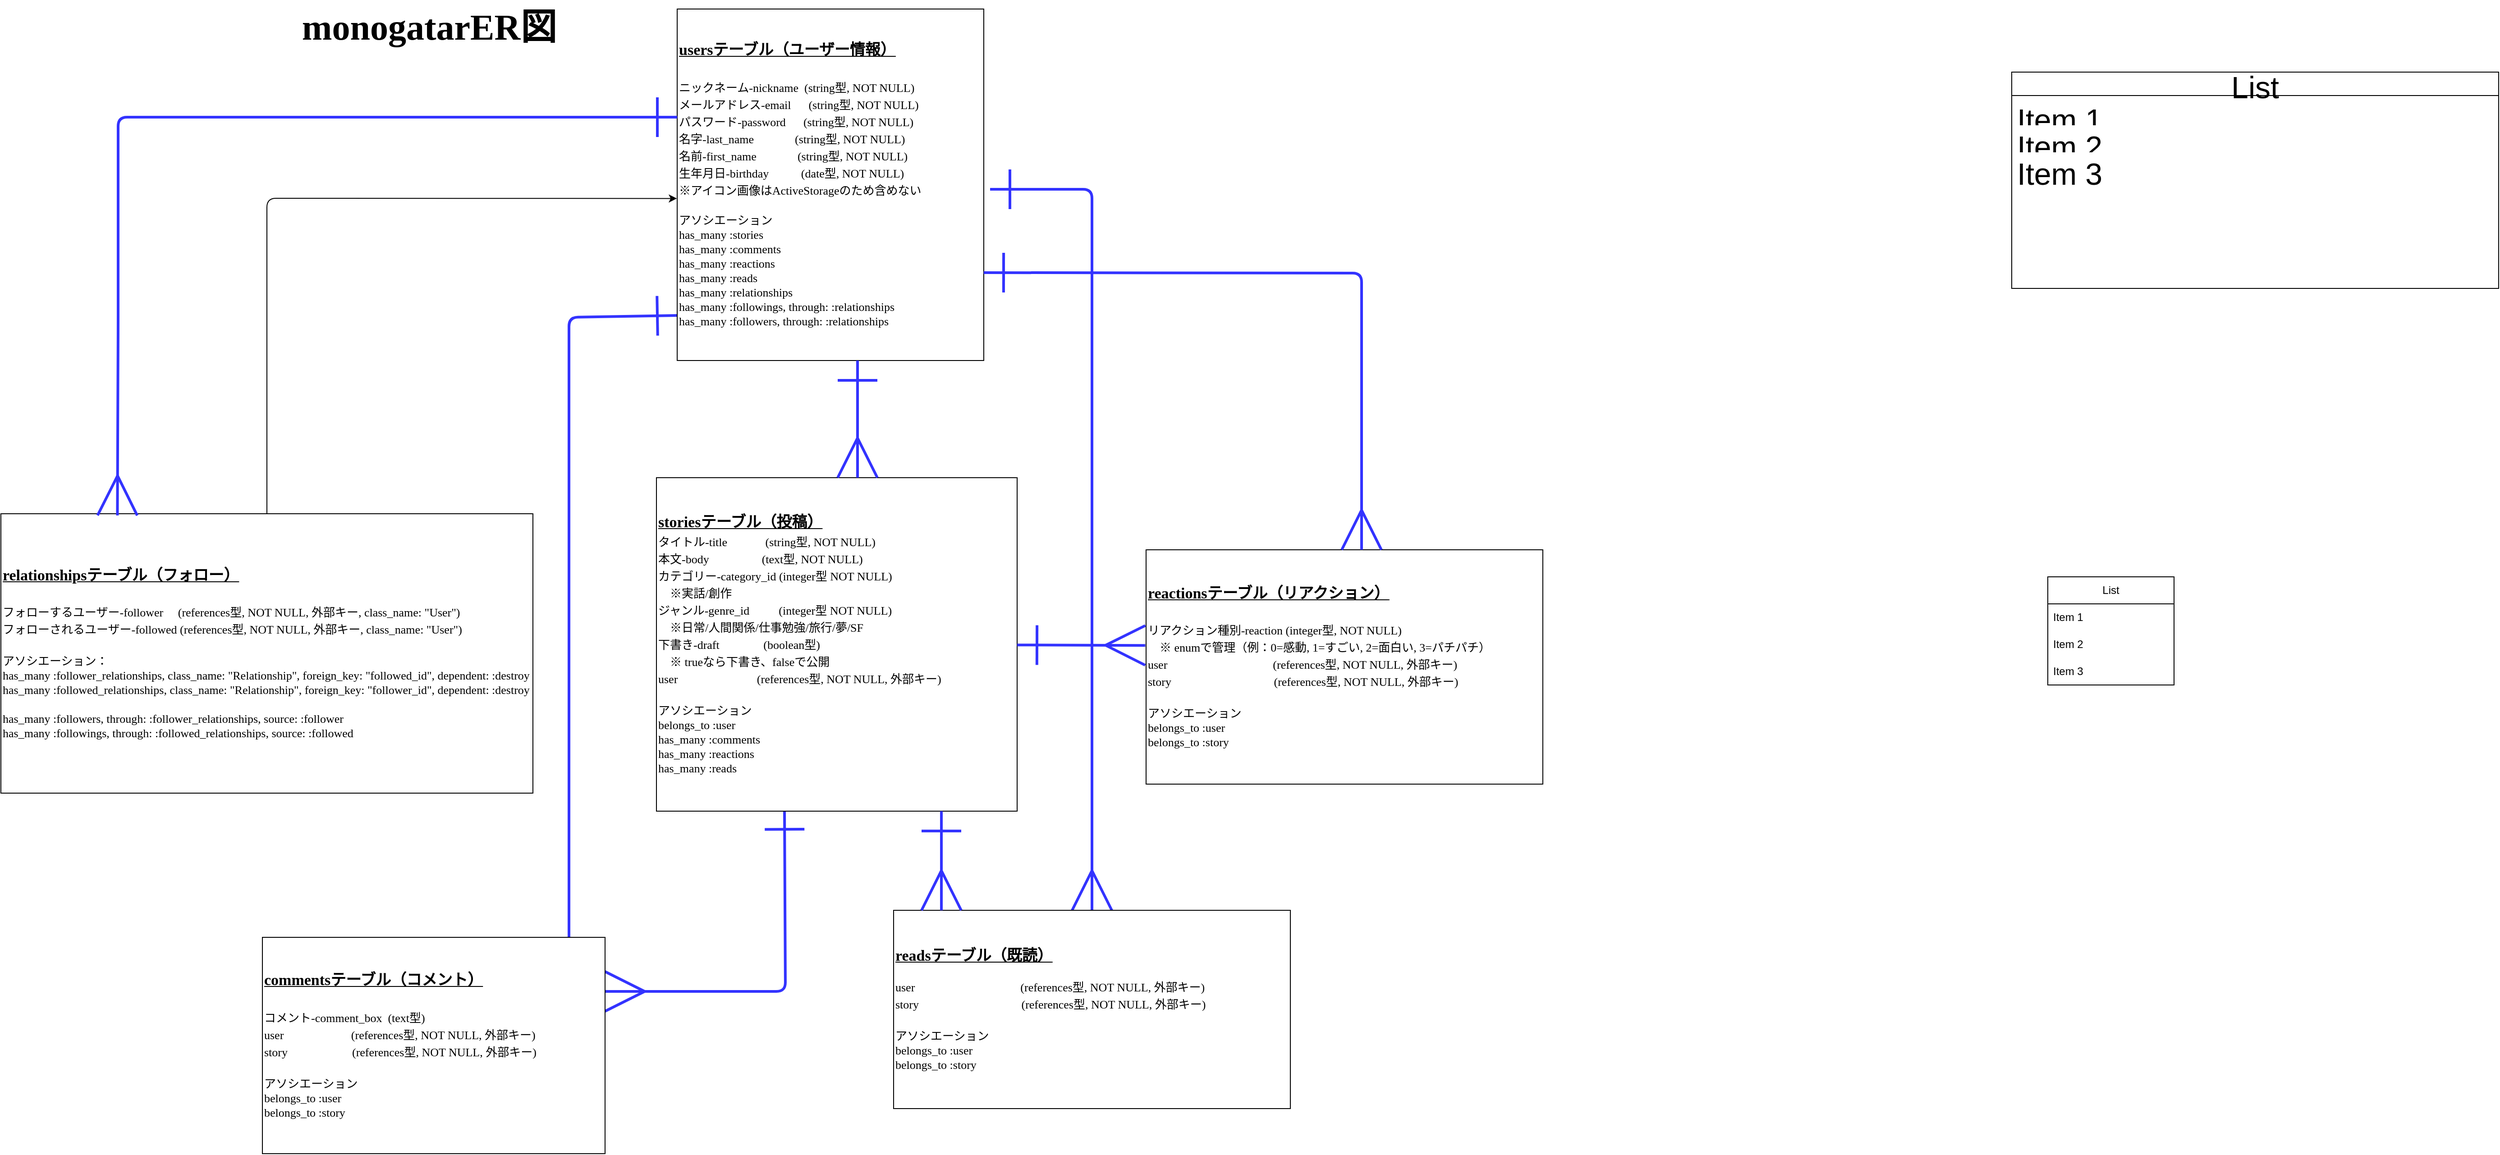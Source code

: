<mxfile>
    <diagram id="p2JCyT6QtljaESeIyJnu" name="ページ1">
        <mxGraphModel dx="3332" dy="1702" grid="1" gridSize="10" guides="1" tooltips="1" connect="1" arrows="1" fold="1" page="1" pageScale="1" pageWidth="827" pageHeight="1169" math="0" shadow="0">
            <root>
                <mxCell id="0"/>
                <mxCell id="1" parent="0"/>
                <mxCell id="3" style="edgeStyle=none;html=1;rounded=1;curved=0;entryX=0.466;entryY=0.017;entryDx=0;entryDy=0;entryPerimeter=0;strokeColor=#3333FF;strokeWidth=3;startArrow=ERone;startFill=0;endArrow=ERmany;endFill=0;endSize=40;startSize=40;" parent="1" edge="1">
                    <mxGeometry relative="1" as="geometry">
                        <mxPoint x="-242.92" y="1246.15" as="targetPoint"/>
                        <Array as="points">
                            <mxPoint x="-80" y="412.07"/>
                            <mxPoint x="-80" y="1162.07"/>
                            <mxPoint x="-240" y="1162.07"/>
                        </Array>
                        <mxPoint x="40" y="410.001" as="sourcePoint"/>
                    </mxGeometry>
                </mxCell>
                <mxCell id="4" style="edgeStyle=none;html=1;entryX=0.5;entryY=0;entryDx=0;entryDy=0;strokeColor=#3333FF;startArrow=ERone;startFill=0;endArrow=ERmany;endFill=0;endSize=40;startSize=40;strokeWidth=3;" parent="1" target="12" edge="1">
                    <mxGeometry relative="1" as="geometry">
                        <mxPoint x="387.003" y="270" as="sourcePoint"/>
                        <mxPoint x="561" y="1066" as="targetPoint"/>
                        <Array as="points">
                            <mxPoint x="500" y="270"/>
                            <mxPoint x="500" y="1020"/>
                        </Array>
                    </mxGeometry>
                </mxCell>
                <mxCell id="5" value="&lt;font face=&quot;Lucida Console&quot; style=&quot;font-size: 17px;&quot;&gt;&lt;b style=&quot;&quot;&gt;&lt;u style=&quot;&quot;&gt;usersテーブル（ユーザー情報）&lt;/u&gt;&lt;/b&gt;&lt;/font&gt;&lt;div&gt;&lt;font face=&quot;Lucida Console&quot; style=&quot;font-size: 17px;&quot;&gt;&lt;br&gt;&lt;/font&gt;&lt;/div&gt;&lt;div&gt;&lt;div&gt;&lt;p style=&quot;margin: 0px; font-variant-numeric: normal; font-variant-east-asian: normal; font-variant-alternates: normal; font-size-adjust: none; font-kerning: auto; font-optical-sizing: auto; font-feature-settings: normal; font-variation-settings: normal; font-variant-position: normal; font-variant-emoji: normal; font-stretch: normal; font-size: 13px; line-height: normal; color: rgb(0, 0, 0);&quot; class=&quot;p1&quot;&gt;&lt;font face=&quot;Lucida Console&quot;&gt;ニックネーム-nickname&lt;span class=&quot;Apple-converted-space&quot;&gt;&amp;nbsp; &lt;/span&gt;(string型, NOT NULL)&lt;/font&gt;&lt;/p&gt;&lt;p style=&quot;margin: 0px; font-variant-numeric: normal; font-variant-east-asian: normal; font-variant-alternates: normal; font-size-adjust: none; font-kerning: auto; font-optical-sizing: auto; font-feature-settings: normal; font-variation-settings: normal; font-variant-position: normal; font-variant-emoji: normal; font-stretch: normal; font-size: 13px; line-height: normal; color: rgb(0, 0, 0);&quot; class=&quot;p1&quot;&gt;&lt;font face=&quot;Lucida Console&quot;&gt;メールアドレス-email&lt;span class=&quot;Apple-converted-space&quot;&gt;&amp;nbsp; &amp;nbsp; &amp;nbsp; &lt;/span&gt;(string型, NOT NULL)&lt;/font&gt;&lt;/p&gt;&lt;p style=&quot;margin: 0px; font-variant-numeric: normal; font-variant-east-asian: normal; font-variant-alternates: normal; font-size-adjust: none; font-kerning: auto; font-optical-sizing: auto; font-feature-settings: normal; font-variation-settings: normal; font-variant-position: normal; font-variant-emoji: normal; font-stretch: normal; font-size: 13px; line-height: normal; color: rgb(0, 0, 0);&quot; class=&quot;p1&quot;&gt;&lt;font face=&quot;Lucida Console&quot;&gt;パスワード-password&amp;nbsp; &lt;span class=&quot;Apple-converted-space&quot;&gt;&amp;nbsp; &amp;nbsp; &lt;/span&gt;(string型, NOT NULL)&lt;/font&gt;&lt;/p&gt;&lt;p style=&quot;margin: 0px; font-variant-numeric: normal; font-variant-east-asian: normal; font-variant-alternates: normal; font-size-adjust: none; font-kerning: auto; font-optical-sizing: auto; font-feature-settings: normal; font-variation-settings: normal; font-variant-position: normal; font-variant-emoji: normal; font-stretch: normal; font-size: 13px; line-height: normal; color: rgb(0, 0, 0);&quot; class=&quot;p1&quot;&gt;&lt;font face=&quot;Lucida Console&quot;&gt;名字-last_name&lt;span class=&quot;Apple-converted-space&quot;&gt;&amp;nbsp; &amp;nbsp; &amp;nbsp; &amp;nbsp; &amp;nbsp; &amp;nbsp; &amp;nbsp; &lt;/span&gt;(string型, NOT NULL)&lt;/font&gt;&lt;/p&gt;&lt;p style=&quot;margin: 0px; font-variant-numeric: normal; font-variant-east-asian: normal; font-variant-alternates: normal; font-size-adjust: none; font-kerning: auto; font-optical-sizing: auto; font-feature-settings: normal; font-variation-settings: normal; font-variant-position: normal; font-variant-emoji: normal; font-stretch: normal; font-size: 13px; line-height: normal; color: rgb(0, 0, 0);&quot; class=&quot;p1&quot;&gt;&lt;font face=&quot;Lucida Console&quot;&gt;名前-first_name&lt;span class=&quot;Apple-converted-space&quot;&gt;&amp;nbsp; &amp;nbsp; &amp;nbsp; &amp;nbsp; &amp;nbsp; &amp;nbsp; &amp;nbsp; &lt;/span&gt;(string型, NOT NULL)&lt;/font&gt;&lt;/p&gt;&lt;p style=&quot;margin: 0px; font-variant-numeric: normal; font-variant-east-asian: normal; font-variant-alternates: normal; font-size-adjust: none; font-kerning: auto; font-optical-sizing: auto; font-feature-settings: normal; font-variation-settings: normal; font-variant-position: normal; font-variant-emoji: normal; font-stretch: normal; font-size: 13px; line-height: normal; color: rgb(0, 0, 0);&quot; class=&quot;p1&quot;&gt;&lt;font face=&quot;Lucida Console&quot;&gt;生年月日-birthday&amp;nbsp;&lt;span class=&quot;Apple-converted-space&quot;&gt;&amp;nbsp; &amp;nbsp; &amp;nbsp; &amp;nbsp; &amp;nbsp; &lt;/span&gt;(date型, NOT NULL)&lt;/font&gt;&lt;/p&gt;&lt;p style=&quot;margin: 0px; font-variant-numeric: normal; font-variant-east-asian: normal; font-variant-alternates: normal; font-size-adjust: none; font-kerning: auto; font-optical-sizing: auto; font-feature-settings: normal; font-variation-settings: normal; font-variant-position: normal; font-variant-emoji: normal; font-stretch: normal; font-size: 13px; line-height: normal; color: rgb(0, 0, 0);&quot; class=&quot;p1&quot;&gt;&lt;font face=&quot;Lucida Console&quot;&gt;※&lt;span style=&quot;font-variant-numeric: normal; font-variant-east-asian: normal; font-variant-alternates: normal; font-size-adjust: none; font-kerning: auto; font-optical-sizing: auto; font-feature-settings: normal; font-variation-settings: normal; font-variant-position: normal; font-variant-emoji: normal; font-stretch: normal; line-height: normal;&quot; class=&quot;s1&quot;&gt;アイコン画像は&lt;/span&gt;ActiveStorage&lt;span style=&quot;font-variant-numeric: normal; font-variant-east-asian: normal; font-variant-alternates: normal; font-size-adjust: none; font-kerning: auto; font-optical-sizing: auto; font-feature-settings: normal; font-variation-settings: normal; font-variant-position: normal; font-variant-emoji: normal; font-stretch: normal; line-height: normal;&quot; class=&quot;s1&quot;&gt;のため含めない&lt;/span&gt;&lt;/font&gt;&lt;/p&gt;&lt;/div&gt;&lt;div&gt;&lt;font face=&quot;Lucida Console&quot;&gt;&lt;br&gt;&lt;/font&gt;&lt;p style=&quot;margin: 0px; font-variant-numeric: normal; font-variant-east-asian: normal; font-variant-alternates: normal; font-size-adjust: none; font-kerning: auto; font-optical-sizing: auto; font-feature-settings: normal; font-variation-settings: normal; font-variant-position: normal; font-variant-emoji: normal; font-stretch: normal; font-size: 13px; line-height: normal; color: rgb(0, 0, 0);&quot; class=&quot;p1&quot;&gt;&lt;font face=&quot;Lucida Console&quot;&gt;アソシエーション&lt;/font&gt;&lt;/p&gt;&lt;p style=&quot;margin: 0px; font-variant-numeric: normal; font-variant-east-asian: normal; font-variant-alternates: normal; font-size-adjust: none; font-kerning: auto; font-optical-sizing: auto; font-feature-settings: normal; font-variation-settings: normal; font-variant-position: normal; font-variant-emoji: normal; font-stretch: normal; font-size: 13px; line-height: normal; color: rgb(0, 0, 0);&quot; class=&quot;p1&quot;&gt;&lt;font face=&quot;Lucida Console&quot;&gt;has_many :stories&lt;/font&gt;&lt;/p&gt;&lt;p style=&quot;margin: 0px; font-variant-numeric: normal; font-variant-east-asian: normal; font-variant-alternates: normal; font-size-adjust: none; font-kerning: auto; font-optical-sizing: auto; font-feature-settings: normal; font-variation-settings: normal; font-variant-position: normal; font-variant-emoji: normal; font-stretch: normal; font-size: 13px; line-height: normal; color: rgb(0, 0, 0);&quot; class=&quot;p1&quot;&gt;&lt;font face=&quot;Lucida Console&quot;&gt;has_many :comments&lt;/font&gt;&lt;/p&gt;&lt;p style=&quot;margin: 0px; font-variant-numeric: normal; font-variant-east-asian: normal; font-variant-alternates: normal; font-size-adjust: none; font-kerning: auto; font-optical-sizing: auto; font-feature-settings: normal; font-variation-settings: normal; font-variant-position: normal; font-variant-emoji: normal; font-stretch: normal; font-size: 13px; line-height: normal; color: rgb(0, 0, 0);&quot; class=&quot;p1&quot;&gt;&lt;font face=&quot;Lucida Console&quot;&gt;has_many :reactions&lt;/font&gt;&lt;/p&gt;&lt;p style=&quot;margin: 0px; font-variant-numeric: normal; font-variant-east-asian: normal; font-variant-alternates: normal; font-size-adjust: none; font-kerning: auto; font-optical-sizing: auto; font-feature-settings: normal; font-variation-settings: normal; font-variant-position: normal; font-variant-emoji: normal; font-stretch: normal; font-size: 13px; line-height: normal; color: rgb(0, 0, 0);&quot; class=&quot;p1&quot;&gt;&lt;font face=&quot;Lucida Console&quot;&gt;has_many :reads&lt;/font&gt;&lt;/p&gt;&lt;p style=&quot;margin: 0px; font-variant-numeric: normal; font-variant-east-asian: normal; font-variant-alternates: normal; font-size-adjust: none; font-kerning: auto; font-optical-sizing: auto; font-feature-settings: normal; font-variation-settings: normal; font-variant-position: normal; font-variant-emoji: normal; font-stretch: normal; font-size: 13px; line-height: normal; color: rgb(0, 0, 0);&quot; class=&quot;p1&quot;&gt;&lt;font face=&quot;Lucida Console&quot;&gt;has_many :relationships&lt;/font&gt;&lt;/p&gt;&lt;p style=&quot;margin: 0px; font-variant-numeric: normal; font-variant-east-asian: normal; font-variant-alternates: normal; font-size-adjust: none; font-kerning: auto; font-optical-sizing: auto; font-feature-settings: normal; font-variation-settings: normal; font-variant-position: normal; font-variant-emoji: normal; font-stretch: normal; font-size: 13px; line-height: normal; color: rgb(0, 0, 0);&quot; class=&quot;p1&quot;&gt;&lt;font face=&quot;Lucida Console&quot;&gt;has_many :followings, through: :relationships&lt;/font&gt;&lt;/p&gt;&lt;p style=&quot;margin: 0px; font-variant-numeric: normal; font-variant-east-asian: normal; font-variant-alternates: normal; font-size-adjust: none; font-kerning: auto; font-optical-sizing: auto; font-feature-settings: normal; font-variation-settings: normal; font-variant-position: normal; font-variant-emoji: normal; font-stretch: normal; font-size: 13px; line-height: normal; color: rgb(0, 0, 0);&quot; class=&quot;p1&quot;&gt;&lt;font face=&quot;Lucida Console&quot;&gt;has_many :followers, through: :relationships&lt;/font&gt;&lt;/p&gt;&lt;/div&gt;&lt;/div&gt;" style="rounded=0;whiteSpace=wrap;html=1;align=left;" parent="1" vertex="1">
                    <mxGeometry x="40" y="70" width="340" height="390" as="geometry"/>
                </mxCell>
                <mxCell id="6" value="&lt;font style=&quot;font-size: 40px;&quot; face=&quot;Lucida Console&quot;&gt;&lt;b style=&quot;&quot;&gt;monogatar&lt;/b&gt;&lt;/font&gt;&lt;b style=&quot;font-size: 40px; font-family: &amp;quot;Lucida Console&amp;quot;; background-color: transparent;&quot;&gt;ER図&lt;/b&gt;" style="text;strokeColor=none;align=center;fillColor=none;html=1;verticalAlign=middle;whiteSpace=wrap;rounded=0;" parent="1" vertex="1">
                    <mxGeometry x="-440" y="60" width="410" height="60" as="geometry"/>
                </mxCell>
                <mxCell id="7" style="edgeStyle=none;html=1;entryX=1;entryY=0.25;entryDx=0;entryDy=0;exitX=0.355;exitY=0.995;exitDx=0;exitDy=0;exitPerimeter=0;endSize=40;startSize=40;strokeColor=#3333FF;startArrow=ERone;startFill=0;endArrow=ERmany;endFill=0;strokeWidth=3;" parent="1" source="8" target="9" edge="1">
                    <mxGeometry relative="1" as="geometry">
                        <mxPoint x="120" y="1010" as="sourcePoint"/>
                        <Array as="points">
                            <mxPoint x="160" y="1160"/>
                        </Array>
                    </mxGeometry>
                </mxCell>
                <mxCell id="8" value="&lt;font face=&quot;Lucida Console&quot; style=&quot;font-size: 17px;&quot;&gt;&lt;b style=&quot;&quot;&gt;&lt;u style=&quot;&quot;&gt;storiesテーブル（投稿）&lt;/u&gt;&lt;/b&gt;&lt;/font&gt;&lt;div&gt;&lt;p style=&quot;margin: 0px; font-variant-numeric: normal; font-variant-east-asian: normal; font-variant-alternates: normal; font-size-adjust: none; font-kerning: auto; font-optical-sizing: auto; font-feature-settings: normal; font-variation-settings: normal; font-variant-position: normal; font-variant-emoji: normal; font-stretch: normal; font-size: 13px; line-height: normal; color: rgb(0, 0, 0);&quot; class=&quot;p1&quot;&gt;&lt;font face=&quot;Lucida Console&quot;&gt;タイトル-title &lt;span class=&quot;Apple-converted-space&quot;&gt;&amp;nbsp; &amp;nbsp; &amp;nbsp; &amp;nbsp; &amp;nbsp; &amp;nbsp; &lt;/span&gt;(string型, NOT NULL)&lt;/font&gt;&lt;/p&gt;&lt;p style=&quot;margin: 0px; font-variant-numeric: normal; font-variant-east-asian: normal; font-variant-alternates: normal; font-size-adjust: none; font-kerning: auto; font-optical-sizing: auto; font-feature-settings: normal; font-variation-settings: normal; font-variant-position: normal; font-variant-emoji: normal; font-stretch: normal; font-size: 13px; line-height: normal; color: rgb(0, 0, 0);&quot; class=&quot;p1&quot;&gt;&lt;font face=&quot;Lucida Console&quot;&gt;本文-body&lt;span class=&quot;Apple-converted-space&quot;&gt;&amp;nbsp; &amp;nbsp; &amp;nbsp; &amp;nbsp; &amp;nbsp; &amp;nbsp; &amp;nbsp; &amp;nbsp; &amp;nbsp; &lt;/span&gt;(text型, NOT NULL)&lt;/font&gt;&lt;/p&gt;&lt;p style=&quot;margin: 0px; font-variant-numeric: normal; font-variant-east-asian: normal; font-variant-alternates: normal; font-size-adjust: none; font-kerning: auto; font-optical-sizing: auto; font-feature-settings: normal; font-variation-settings: normal; font-variant-position: normal; font-variant-emoji: normal; font-stretch: normal; font-size: 13px; line-height: normal; color: rgb(0, 0, 0);&quot; class=&quot;p1&quot;&gt;&lt;font face=&quot;Lucida Console&quot;&gt;カテゴリー-category_id (integer型 NOT NULL)&lt;/font&gt;&lt;/p&gt;&lt;p style=&quot;margin: 0px; font-variant-numeric: normal; font-variant-east-asian: normal; font-variant-alternates: normal; font-size-adjust: none; font-kerning: auto; font-optical-sizing: auto; font-feature-settings: normal; font-variation-settings: normal; font-variant-position: normal; font-variant-emoji: normal; font-stretch: normal; font-size: 13px; line-height: normal; color: rgb(0, 0, 0);&quot; class=&quot;p1&quot;&gt;&lt;font face=&quot;Lucida Console&quot;&gt;　※実話/創作&lt;/font&gt;&lt;/p&gt;&lt;p style=&quot;margin: 0px; font-variant-numeric: normal; font-variant-east-asian: normal; font-variant-alternates: normal; font-size-adjust: none; font-kerning: auto; font-optical-sizing: auto; font-feature-settings: normal; font-variation-settings: normal; font-variant-position: normal; font-variant-emoji: normal; font-stretch: normal; font-size: 13px; line-height: normal; color: rgb(0, 0, 0);&quot; class=&quot;p1&quot;&gt;&lt;font face=&quot;Lucida Console&quot;&gt;ジャンル-genre_id&lt;span class=&quot;Apple-converted-space&quot;&gt;&amp;nbsp; &amp;nbsp; &amp;nbsp; &amp;nbsp; &amp;nbsp; &lt;/span&gt;(integer型 NOT NULL)&lt;/font&gt;&lt;/p&gt;&lt;p style=&quot;margin: 0px; font-variant-numeric: normal; font-variant-east-asian: normal; font-variant-alternates: normal; font-size-adjust: none; font-kerning: auto; font-optical-sizing: auto; font-feature-settings: normal; font-variation-settings: normal; font-variant-position: normal; font-variant-emoji: normal; font-stretch: normal; font-size: 13px; line-height: normal; color: rgb(0, 0, 0);&quot; class=&quot;p1&quot;&gt;&lt;font face=&quot;Lucida Console&quot;&gt;　※日常/人間関係/仕事勉強/旅行/夢/SF&lt;/font&gt;&lt;/p&gt;&lt;p style=&quot;margin: 0px; font-variant-numeric: normal; font-variant-east-asian: normal; font-variant-alternates: normal; font-size-adjust: none; font-kerning: auto; font-optical-sizing: auto; font-feature-settings: normal; font-variation-settings: normal; font-variant-position: normal; font-variant-emoji: normal; font-stretch: normal; font-size: 13px; line-height: normal; color: rgb(0, 0, 0);&quot; class=&quot;p1&quot;&gt;&lt;font face=&quot;Lucida Console&quot;&gt;下書き-draft &lt;span class=&quot;Apple-converted-space&quot;&gt;&amp;nbsp; &amp;nbsp; &amp;nbsp; &amp;nbsp; &amp;nbsp; &amp;nbsp; &amp;nbsp; &lt;/span&gt;(boolean型)&lt;/font&gt;&lt;/p&gt;&lt;p style=&quot;margin: 0px; font-variant-numeric: normal; font-variant-east-asian: normal; font-variant-alternates: normal; font-size-adjust: none; font-kerning: auto; font-optical-sizing: auto; font-feature-settings: normal; font-variation-settings: normal; font-variant-position: normal; font-variant-emoji: normal; font-stretch: normal; font-size: 13px; line-height: normal; color: rgb(0, 0, 0);&quot; class=&quot;p1&quot;&gt;&lt;font face=&quot;Lucida Console&quot;&gt;　※ trueなら下書き、falseで公開&lt;/font&gt;&lt;/p&gt;&lt;p style=&quot;margin: 0px; font-variant-numeric: normal; font-variant-east-asian: normal; font-variant-alternates: normal; font-size-adjust: none; font-kerning: auto; font-optical-sizing: auto; font-feature-settings: normal; font-variation-settings: normal; font-variant-position: normal; font-variant-emoji: normal; font-stretch: normal; font-size: 13px; line-height: normal; color: rgb(0, 0, 0);&quot; class=&quot;p1&quot;&gt;&lt;font face=&quot;Lucida Console&quot;&gt;user &lt;span class=&quot;Apple-converted-space&quot;&gt;&amp;nbsp; &amp;nbsp; &amp;nbsp; &amp;nbsp; &amp;nbsp; &amp;nbsp; &amp;nbsp; &amp;nbsp; &amp;nbsp; &amp;nbsp; &amp;nbsp; &amp;nbsp; &amp;nbsp; &lt;/span&gt;(references型, NOT NULL, 外部キー)&lt;/font&gt;&lt;/p&gt;&lt;p style=&quot;margin: 0px; font-variant-numeric: normal; font-variant-east-asian: normal; font-variant-alternates: normal; font-size-adjust: none; font-kerning: auto; font-optical-sizing: auto; font-feature-settings: normal; font-variation-settings: normal; font-variant-position: normal; font-variant-emoji: normal; font-stretch: normal; font-size: 13px; line-height: normal; min-height: 15px; color: rgb(0, 0, 0);&quot; class=&quot;p2&quot;&gt;&lt;font face=&quot;Lucida Console&quot;&gt;&lt;br&gt;&lt;/font&gt;&lt;/p&gt;&lt;p style=&quot;margin: 0px; font-variant-numeric: normal; font-variant-east-asian: normal; font-variant-alternates: normal; font-size-adjust: none; font-kerning: auto; font-optical-sizing: auto; font-feature-settings: normal; font-variation-settings: normal; font-variant-position: normal; font-variant-emoji: normal; font-stretch: normal; font-size: 13px; line-height: normal; color: rgb(0, 0, 0);&quot; class=&quot;p1&quot;&gt;&lt;font face=&quot;Lucida Console&quot;&gt;アソシエーション&lt;/font&gt;&lt;/p&gt;&lt;p style=&quot;margin: 0px; font-variant-numeric: normal; font-variant-east-asian: normal; font-variant-alternates: normal; font-size-adjust: none; font-kerning: auto; font-optical-sizing: auto; font-feature-settings: normal; font-variation-settings: normal; font-variant-position: normal; font-variant-emoji: normal; font-stretch: normal; font-size: 13px; line-height: normal; color: rgb(0, 0, 0);&quot; class=&quot;p1&quot;&gt;&lt;font face=&quot;Lucida Console&quot;&gt;belongs_to :user&lt;/font&gt;&lt;/p&gt;&lt;p style=&quot;margin: 0px; font-variant-numeric: normal; font-variant-east-asian: normal; font-variant-alternates: normal; font-size-adjust: none; font-kerning: auto; font-optical-sizing: auto; font-feature-settings: normal; font-variation-settings: normal; font-variant-position: normal; font-variant-emoji: normal; font-stretch: normal; font-size: 13px; line-height: normal; color: rgb(0, 0, 0);&quot; class=&quot;p1&quot;&gt;&lt;font face=&quot;Lucida Console&quot;&gt;has_many :comments&lt;/font&gt;&lt;/p&gt;&lt;p style=&quot;margin: 0px; font-variant-numeric: normal; font-variant-east-asian: normal; font-variant-alternates: normal; font-size-adjust: none; font-kerning: auto; font-optical-sizing: auto; font-feature-settings: normal; font-variation-settings: normal; font-variant-position: normal; font-variant-emoji: normal; font-stretch: normal; font-size: 13px; line-height: normal; color: rgb(0, 0, 0);&quot; class=&quot;p1&quot;&gt;&lt;font face=&quot;Lucida Console&quot;&gt;has_many :reactions&lt;/font&gt;&lt;/p&gt;&lt;p style=&quot;margin: 0px; font-variant-numeric: normal; font-variant-east-asian: normal; font-variant-alternates: normal; font-size-adjust: none; font-kerning: auto; font-optical-sizing: auto; font-feature-settings: normal; font-variation-settings: normal; font-variant-position: normal; font-variant-emoji: normal; font-stretch: normal; font-size: 13px; line-height: normal; color: rgb(0, 0, 0);&quot; class=&quot;p1&quot;&gt;&lt;font face=&quot;Lucida Console&quot;&gt;has_many :reads&lt;/font&gt;&lt;/p&gt;&lt;/div&gt;" style="rounded=0;whiteSpace=wrap;html=1;align=left;" parent="1" vertex="1">
                    <mxGeometry x="17" y="590" width="400" height="370" as="geometry"/>
                </mxCell>
                <mxCell id="9" value="&lt;font face=&quot;Lucida Console&quot; style=&quot;font-size: 17px;&quot;&gt;&lt;b style=&quot;&quot;&gt;&lt;u style=&quot;&quot;&gt;commentsテーブル（コメント）&lt;/u&gt;&lt;/b&gt;&lt;/font&gt;&lt;div&gt;&lt;font face=&quot;Lucida Console&quot; style=&quot;font-size: 17px;&quot;&gt;&lt;br&gt;&lt;/font&gt;&lt;/div&gt;&lt;div&gt;&lt;p style=&quot;margin: 0px; font-variant-numeric: normal; font-variant-east-asian: normal; font-variant-alternates: normal; font-size-adjust: none; font-kerning: auto; font-optical-sizing: auto; font-feature-settings: normal; font-variation-settings: normal; font-variant-position: normal; font-variant-emoji: normal; font-stretch: normal; font-size: 13px; line-height: normal; color: rgb(0, 0, 0);&quot; class=&quot;p1&quot;&gt;&lt;font face=&quot;Lucida Console&quot;&gt;コメント-comment_box&lt;span class=&quot;Apple-converted-space&quot;&gt;&amp;nbsp;&amp;nbsp;&lt;/span&gt;(text型)&lt;/font&gt;&lt;/p&gt;&lt;p style=&quot;margin: 0px; font-variant-numeric: normal; font-variant-east-asian: normal; font-variant-alternates: normal; font-size-adjust: none; font-kerning: auto; font-optical-sizing: auto; font-feature-settings: normal; font-variation-settings: normal; font-variant-position: normal; font-variant-emoji: normal; font-stretch: normal; font-size: 13px; line-height: normal; color: rgb(0, 0, 0);&quot; class=&quot;p1&quot;&gt;&lt;font face=&quot;Lucida Console&quot;&gt;user &lt;span class=&quot;Apple-converted-space&quot;&gt;&amp;nbsp; &amp;nbsp; &amp;nbsp; &amp;nbsp; &amp;nbsp; &amp;nbsp; &amp;nbsp; &amp;nbsp; &amp;nbsp; &amp;nbsp; &amp;nbsp; &lt;/span&gt;(references型, NOT NULL, 外部キー)&lt;/font&gt;&lt;/p&gt;&lt;p style=&quot;margin: 0px; font-variant-numeric: normal; font-variant-east-asian: normal; font-variant-alternates: normal; font-size-adjust: none; font-kerning: auto; font-optical-sizing: auto; font-feature-settings: normal; font-variation-settings: normal; font-variant-position: normal; font-variant-emoji: normal; font-stretch: normal; font-size: 13px; line-height: normal; color: rgb(0, 0, 0);&quot; class=&quot;p1&quot;&gt;&lt;font face=&quot;Lucida Console&quot;&gt;story&lt;span class=&quot;Apple-converted-space&quot;&gt;&amp;nbsp; &amp;nbsp; &amp;nbsp; &amp;nbsp; &amp;nbsp; &amp;nbsp; &amp;nbsp; &amp;nbsp; &amp;nbsp; &amp;nbsp; &amp;nbsp; &lt;/span&gt;(references型, NOT NULL, 外部キー)&lt;/font&gt;&lt;/p&gt;&lt;p style=&quot;margin: 0px; font-variant-numeric: normal; font-variant-east-asian: normal; font-variant-alternates: normal; font-size-adjust: none; font-kerning: auto; font-optical-sizing: auto; font-feature-settings: normal; font-variation-settings: normal; font-variant-position: normal; font-variant-emoji: normal; font-stretch: normal; font-size: 13px; line-height: normal; min-height: 15px; color: rgb(0, 0, 0);&quot; class=&quot;p2&quot;&gt;&lt;font face=&quot;Lucida Console&quot;&gt;&lt;br&gt;&lt;/font&gt;&lt;/p&gt;&lt;p style=&quot;margin: 0px; font-variant-numeric: normal; font-variant-east-asian: normal; font-variant-alternates: normal; font-size-adjust: none; font-kerning: auto; font-optical-sizing: auto; font-feature-settings: normal; font-variation-settings: normal; font-variant-position: normal; font-variant-emoji: normal; font-stretch: normal; font-size: 13px; line-height: normal; color: rgb(0, 0, 0);&quot; class=&quot;p1&quot;&gt;&lt;font face=&quot;Lucida Console&quot;&gt;アソシエーション&lt;/font&gt;&lt;/p&gt;&lt;p style=&quot;margin: 0px; font-variant-numeric: normal; font-variant-east-asian: normal; font-variant-alternates: normal; font-size-adjust: none; font-kerning: auto; font-optical-sizing: auto; font-feature-settings: normal; font-variation-settings: normal; font-variant-position: normal; font-variant-emoji: normal; font-stretch: normal; font-size: 13px; line-height: normal; color: rgb(0, 0, 0);&quot; class=&quot;p1&quot;&gt;&lt;font face=&quot;Lucida Console&quot;&gt;belongs_to :user&lt;/font&gt;&lt;/p&gt;&lt;p style=&quot;margin: 0px; font-variant-numeric: normal; font-variant-east-asian: normal; font-variant-alternates: normal; font-size-adjust: none; font-kerning: auto; font-optical-sizing: auto; font-feature-settings: normal; font-variation-settings: normal; font-variant-position: normal; font-variant-emoji: normal; font-stretch: normal; font-size: 13px; line-height: normal; color: rgb(0, 0, 0);&quot; class=&quot;p1&quot;&gt;&lt;font face=&quot;Lucida Console&quot;&gt;belongs_to :story&lt;/font&gt;&lt;/p&gt;&lt;/div&gt;" style="rounded=0;whiteSpace=wrap;html=1;align=left;" parent="1" vertex="1">
                    <mxGeometry x="-420" y="1100" width="380" height="240" as="geometry"/>
                </mxCell>
                <mxCell id="10" value="&lt;font face=&quot;Lucida Console&quot; style=&quot;font-size: 17px;&quot;&gt;&lt;b style=&quot;&quot;&gt;&lt;u style=&quot;&quot;&gt;reactionsテーブル（リアクション）&lt;/u&gt;&lt;/b&gt;&lt;/font&gt;&lt;div&gt;&lt;font face=&quot;Lucida Console&quot; style=&quot;font-size: 17px;&quot;&gt;&lt;br&gt;&lt;/font&gt;&lt;/div&gt;&lt;div&gt;&lt;p style=&quot;margin: 0px; font-variant-numeric: normal; font-variant-east-asian: normal; font-variant-alternates: normal; font-size-adjust: none; font-kerning: auto; font-optical-sizing: auto; font-feature-settings: normal; font-variation-settings: normal; font-variant-position: normal; font-variant-emoji: normal; font-stretch: normal; font-size: 13px; line-height: normal; color: rgb(0, 0, 0);&quot; class=&quot;p1&quot;&gt;&lt;font face=&quot;Lucida Console&quot;&gt;リアクション種別-reaction (integer型, NOT NULL)&lt;/font&gt;&lt;/p&gt;&lt;p style=&quot;margin: 0px; font-variant-numeric: normal; font-variant-east-asian: normal; font-variant-alternates: normal; font-size-adjust: none; font-kerning: auto; font-optical-sizing: auto; font-feature-settings: normal; font-variation-settings: normal; font-variant-position: normal; font-variant-emoji: normal; font-stretch: normal; font-size: 13px; line-height: normal; color: rgb(0, 0, 0);&quot; class=&quot;p1&quot;&gt;&lt;font face=&quot;Lucida Console&quot;&gt;　※ enumで管理（例：0=感動, 1=すごい, 2=面白い, 3=パチパチ）&lt;/font&gt;&lt;/p&gt;&lt;p style=&quot;margin: 0px; font-variant-numeric: normal; font-variant-east-asian: normal; font-variant-alternates: normal; font-size-adjust: none; font-kerning: auto; font-optical-sizing: auto; font-feature-settings: normal; font-variation-settings: normal; font-variant-position: normal; font-variant-emoji: normal; font-stretch: normal; font-size: 13px; line-height: normal; color: rgb(0, 0, 0);&quot; class=&quot;p1&quot;&gt;&lt;font face=&quot;Lucida Console&quot;&gt;user&lt;span class=&quot;Apple-converted-space&quot;&gt;&amp;nbsp; &amp;nbsp; &amp;nbsp; &amp;nbsp; &amp;nbsp; &amp;nbsp; &amp;nbsp; &amp;nbsp; &amp;nbsp; &amp;nbsp; &amp;nbsp; &amp;nbsp; &amp;nbsp; &amp;nbsp; &amp;nbsp; &amp;nbsp; &amp;nbsp; &amp;nbsp; &lt;/span&gt;(references型, NOT NULL, 外部キー)&lt;/font&gt;&lt;/p&gt;&lt;p style=&quot;margin: 0px; font-variant-numeric: normal; font-variant-east-asian: normal; font-variant-alternates: normal; font-size-adjust: none; font-kerning: auto; font-optical-sizing: auto; font-feature-settings: normal; font-variation-settings: normal; font-variant-position: normal; font-variant-emoji: normal; font-stretch: normal; font-size: 13px; line-height: normal; color: rgb(0, 0, 0);&quot; class=&quot;p1&quot;&gt;&lt;font face=&quot;Lucida Console&quot;&gt;story &lt;span class=&quot;Apple-converted-space&quot;&gt;&amp;nbsp; &amp;nbsp; &amp;nbsp; &amp;nbsp; &amp;nbsp; &amp;nbsp; &amp;nbsp; &amp;nbsp; &amp;nbsp; &amp;nbsp; &amp;nbsp; &amp;nbsp; &amp;nbsp; &amp;nbsp; &amp;nbsp; &amp;nbsp; &amp;nbsp; &lt;/span&gt;(references型, NOT NULL, 外部キー)&lt;/font&gt;&lt;/p&gt;&lt;p style=&quot;margin: 0px; font-variant-numeric: normal; font-variant-east-asian: normal; font-variant-alternates: normal; font-size-adjust: none; font-kerning: auto; font-optical-sizing: auto; font-feature-settings: normal; font-variation-settings: normal; font-variant-position: normal; font-variant-emoji: normal; font-stretch: normal; font-size: 13px; line-height: normal; min-height: 15px; color: rgb(0, 0, 0);&quot; class=&quot;p2&quot;&gt;&lt;font face=&quot;Lucida Console&quot;&gt;&lt;br&gt;&lt;/font&gt;&lt;/p&gt;&lt;p style=&quot;margin: 0px; font-variant-numeric: normal; font-variant-east-asian: normal; font-variant-alternates: normal; font-size-adjust: none; font-kerning: auto; font-optical-sizing: auto; font-feature-settings: normal; font-variation-settings: normal; font-variant-position: normal; font-variant-emoji: normal; font-stretch: normal; font-size: 13px; line-height: normal; color: rgb(0, 0, 0);&quot; class=&quot;p1&quot;&gt;&lt;font face=&quot;Lucida Console&quot;&gt;アソシエーション&lt;/font&gt;&lt;/p&gt;&lt;p style=&quot;margin: 0px; font-variant-numeric: normal; font-variant-east-asian: normal; font-variant-alternates: normal; font-size-adjust: none; font-kerning: auto; font-optical-sizing: auto; font-feature-settings: normal; font-variation-settings: normal; font-variant-position: normal; font-variant-emoji: normal; font-stretch: normal; font-size: 13px; line-height: normal; color: rgb(0, 0, 0);&quot; class=&quot;p1&quot;&gt;&lt;font face=&quot;Lucida Console&quot;&gt;belongs_to :user &lt;span class=&quot;Apple-converted-space&quot;&gt;&amp;nbsp;&lt;/span&gt;&lt;/font&gt;&lt;/p&gt;&lt;p style=&quot;margin: 0px; font-variant-numeric: normal; font-variant-east-asian: normal; font-variant-alternates: normal; font-size-adjust: none; font-kerning: auto; font-optical-sizing: auto; font-feature-settings: normal; font-variation-settings: normal; font-variant-position: normal; font-variant-emoji: normal; font-stretch: normal; font-size: 13px; line-height: normal; color: rgb(0, 0, 0);&quot; class=&quot;p1&quot;&gt;&lt;font face=&quot;Lucida Console&quot;&gt;belongs_to :story&lt;/font&gt;&lt;/p&gt;&lt;/div&gt;" style="rounded=0;whiteSpace=wrap;html=1;align=left;" parent="1" vertex="1">
                    <mxGeometry x="560" y="670" width="440" height="260" as="geometry"/>
                </mxCell>
                <mxCell id="11" value="&lt;font face=&quot;Lucida Console&quot; style=&quot;font-size: 17px;&quot;&gt;&lt;b style=&quot;&quot;&gt;&lt;u style=&quot;&quot;&gt;relationshipsテーブル（フォロー）&lt;/u&gt;&lt;/b&gt;&lt;/font&gt;&lt;div&gt;&lt;font face=&quot;Lucida Console&quot; style=&quot;font-size: 17px;&quot;&gt;&lt;br&gt;&lt;/font&gt;&lt;/div&gt;&lt;div&gt;&lt;p style=&quot;margin: 0px; font-variant-numeric: normal; font-variant-east-asian: normal; font-variant-alternates: normal; font-size-adjust: none; font-kerning: auto; font-optical-sizing: auto; font-feature-settings: normal; font-variation-settings: normal; font-variant-position: normal; font-variant-emoji: normal; font-stretch: normal; font-size: 13px; line-height: normal; color: rgb(0, 0, 0);&quot; class=&quot;p1&quot;&gt;&lt;font face=&quot;Lucida Console&quot;&gt;フォローするユーザー-follower &lt;span class=&quot;Apple-converted-space&quot;&gt;&amp;nbsp; &amp;nbsp; &lt;/span&gt;(references型, NOT NULL, 外部キー, class_name: &quot;User&quot;)&lt;/font&gt;&lt;/p&gt;&lt;p style=&quot;margin: 0px; font-variant-numeric: normal; font-variant-east-asian: normal; font-variant-alternates: normal; font-size-adjust: none; font-kerning: auto; font-optical-sizing: auto; font-feature-settings: normal; font-variation-settings: normal; font-variant-position: normal; font-variant-emoji: normal; font-stretch: normal; font-size: 13px; line-height: normal; color: rgb(0, 0, 0);&quot; class=&quot;p1&quot;&gt;&lt;font face=&quot;Lucida Console&quot;&gt;フォローされるユーザー-followed (references型, NOT NULL, 外部キー, class_name: &quot;User&quot;)&lt;/font&gt;&lt;/p&gt;&lt;p style=&quot;margin: 0px; font-variant-numeric: normal; font-variant-east-asian: normal; font-variant-alternates: normal; font-size-adjust: none; font-kerning: auto; font-optical-sizing: auto; font-feature-settings: normal; font-variation-settings: normal; font-variant-position: normal; font-variant-emoji: normal; font-stretch: normal; font-size: 13px; line-height: normal; min-height: 15px; color: rgb(0, 0, 0);&quot; class=&quot;p2&quot;&gt;&lt;font face=&quot;Lucida Console&quot;&gt;&lt;br&gt;&lt;/font&gt;&lt;/p&gt;&lt;p style=&quot;margin: 0px; font-variant-numeric: normal; font-variant-east-asian: normal; font-variant-alternates: normal; font-size-adjust: none; font-kerning: auto; font-optical-sizing: auto; font-feature-settings: normal; font-variation-settings: normal; font-variant-position: normal; font-variant-emoji: normal; font-stretch: normal; font-size: 13px; line-height: normal; color: rgb(0, 0, 0);&quot; class=&quot;p1&quot;&gt;&lt;font face=&quot;Lucida Console&quot;&gt;アソシエーション：&lt;/font&gt;&lt;/p&gt;&lt;p style=&quot;margin: 0px; font-variant-numeric: normal; font-variant-east-asian: normal; font-variant-alternates: normal; font-size-adjust: none; font-kerning: auto; font-optical-sizing: auto; font-feature-settings: normal; font-variation-settings: normal; font-variant-position: normal; font-variant-emoji: normal; font-stretch: normal; font-size: 13px; line-height: normal; color: rgb(0, 0, 0);&quot; class=&quot;p1&quot;&gt;&lt;font face=&quot;Lucida Console&quot;&gt;has_many :follower_relationships, class_name: &quot;Relationship&quot;, foreign_key: &quot;followed_id&quot;, dependent: :destroy&lt;/font&gt;&lt;/p&gt;&lt;p style=&quot;margin: 0px; font-variant-numeric: normal; font-variant-east-asian: normal; font-variant-alternates: normal; font-size-adjust: none; font-kerning: auto; font-optical-sizing: auto; font-feature-settings: normal; font-variation-settings: normal; font-variant-position: normal; font-variant-emoji: normal; font-stretch: normal; font-size: 13px; line-height: normal; color: rgb(0, 0, 0);&quot; class=&quot;p1&quot;&gt;&lt;font face=&quot;Lucida Console&quot;&gt;has_many :followed_relationships, class_name: &quot;Relationship&quot;, foreign_key: &quot;follower_id&quot;, dependent: :destroy&lt;/font&gt;&lt;/p&gt;&lt;p style=&quot;margin: 0px; font-variant-numeric: normal; font-variant-east-asian: normal; font-variant-alternates: normal; font-size-adjust: none; font-kerning: auto; font-optical-sizing: auto; font-feature-settings: normal; font-variation-settings: normal; font-variant-position: normal; font-variant-emoji: normal; font-stretch: normal; font-size: 13px; line-height: normal; min-height: 15px; color: rgb(0, 0, 0);&quot; class=&quot;p2&quot;&gt;&lt;font face=&quot;Lucida Console&quot;&gt;&lt;br&gt;&lt;/font&gt;&lt;/p&gt;&lt;p style=&quot;margin: 0px; font-variant-numeric: normal; font-variant-east-asian: normal; font-variant-alternates: normal; font-size-adjust: none; font-kerning: auto; font-optical-sizing: auto; font-feature-settings: normal; font-variation-settings: normal; font-variant-position: normal; font-variant-emoji: normal; font-stretch: normal; font-size: 13px; line-height: normal; color: rgb(0, 0, 0);&quot; class=&quot;p1&quot;&gt;&lt;font face=&quot;Lucida Console&quot;&gt;has_many :followers, through: :follower_relationships, source: :follower&lt;/font&gt;&lt;/p&gt;&lt;p style=&quot;margin: 0px; font-variant-numeric: normal; font-variant-east-asian: normal; font-variant-alternates: normal; font-size-adjust: none; font-kerning: auto; font-optical-sizing: auto; font-feature-settings: normal; font-variation-settings: normal; font-variant-position: normal; font-variant-emoji: normal; font-stretch: normal; font-size: 13px; line-height: normal; color: rgb(0, 0, 0);&quot; class=&quot;p1&quot;&gt;&lt;font face=&quot;Lucida Console&quot;&gt;has_many :followings, through: :followed_relationships, source: :followed&lt;/font&gt;&lt;/p&gt;&lt;/div&gt;" style="rounded=0;whiteSpace=wrap;html=1;align=left;" parent="1" vertex="1">
                    <mxGeometry x="-710" y="630" width="590" height="310" as="geometry"/>
                </mxCell>
                <mxCell id="12" value="&lt;font face=&quot;Lucida Console&quot; style=&quot;font-size: 17px;&quot;&gt;&lt;b style=&quot;&quot;&gt;&lt;u style=&quot;&quot;&gt;readsテーブル（既読）&lt;/u&gt;&lt;/b&gt;&lt;/font&gt;&lt;div&gt;&lt;br&gt;&lt;/div&gt;&lt;div&gt;&lt;p style=&quot;margin: 0px; font-variant-numeric: normal; font-variant-east-asian: normal; font-variant-alternates: normal; font-size-adjust: none; font-kerning: auto; font-optical-sizing: auto; font-feature-settings: normal; font-variation-settings: normal; font-variant-position: normal; font-variant-emoji: normal; font-stretch: normal; font-size: 13px; line-height: normal; color: rgb(0, 0, 0);&quot; class=&quot;p1&quot;&gt;&lt;font face=&quot;Lucida Console&quot;&gt;user&lt;span class=&quot;Apple-converted-space&quot;&gt;&amp;nbsp; &amp;nbsp; &amp;nbsp; &amp;nbsp; &amp;nbsp; &amp;nbsp; &amp;nbsp; &amp;nbsp; &amp;nbsp; &amp;nbsp; &amp;nbsp; &amp;nbsp; &amp;nbsp; &amp;nbsp; &amp;nbsp; &amp;nbsp; &amp;nbsp; &amp;nbsp; &lt;/span&gt;(references型, NOT NULL, 外部キー)&lt;/font&gt;&lt;/p&gt;&lt;p style=&quot;margin: 0px; font-variant-numeric: normal; font-variant-east-asian: normal; font-variant-alternates: normal; font-size-adjust: none; font-kerning: auto; font-optical-sizing: auto; font-feature-settings: normal; font-variation-settings: normal; font-variant-position: normal; font-variant-emoji: normal; font-stretch: normal; font-size: 13px; line-height: normal; color: rgb(0, 0, 0);&quot; class=&quot;p1&quot;&gt;&lt;font face=&quot;Lucida Console&quot;&gt;story &lt;span class=&quot;Apple-converted-space&quot;&gt;&amp;nbsp; &amp;nbsp; &amp;nbsp; &amp;nbsp; &amp;nbsp; &amp;nbsp; &amp;nbsp; &amp;nbsp; &amp;nbsp; &amp;nbsp; &amp;nbsp; &amp;nbsp; &amp;nbsp; &amp;nbsp; &amp;nbsp; &amp;nbsp; &amp;nbsp; &lt;/span&gt;(references型, NOT NULL, 外部キー)&lt;/font&gt;&lt;/p&gt;&lt;p style=&quot;margin: 0px; font-variant-numeric: normal; font-variant-east-asian: normal; font-variant-alternates: normal; font-size-adjust: none; font-kerning: auto; font-optical-sizing: auto; font-feature-settings: normal; font-variation-settings: normal; font-variant-position: normal; font-variant-emoji: normal; font-stretch: normal; font-size: 13px; line-height: normal; min-height: 15px; color: rgb(0, 0, 0);&quot; class=&quot;p2&quot;&gt;&lt;font face=&quot;Lucida Console&quot;&gt;&lt;br&gt;&lt;/font&gt;&lt;/p&gt;&lt;p style=&quot;margin: 0px; font-variant-numeric: normal; font-variant-east-asian: normal; font-variant-alternates: normal; font-size-adjust: none; font-kerning: auto; font-optical-sizing: auto; font-feature-settings: normal; font-variation-settings: normal; font-variant-position: normal; font-variant-emoji: normal; font-stretch: normal; font-size: 13px; line-height: normal; color: rgb(0, 0, 0);&quot; class=&quot;p1&quot;&gt;&lt;font face=&quot;Lucida Console&quot;&gt;アソシエーション&lt;/font&gt;&lt;/p&gt;&lt;p style=&quot;margin: 0px; font-variant-numeric: normal; font-variant-east-asian: normal; font-variant-alternates: normal; font-size-adjust: none; font-kerning: auto; font-optical-sizing: auto; font-feature-settings: normal; font-variation-settings: normal; font-variant-position: normal; font-variant-emoji: normal; font-stretch: normal; font-size: 13px; line-height: normal; color: rgb(0, 0, 0);&quot; class=&quot;p1&quot;&gt;&lt;font face=&quot;Lucida Console&quot;&gt;belongs_to :user &lt;span class=&quot;Apple-converted-space&quot;&gt;&amp;nbsp;&lt;/span&gt;&lt;/font&gt;&lt;/p&gt;&lt;p style=&quot;margin: 0px; font-variant-numeric: normal; font-variant-east-asian: normal; font-variant-alternates: normal; font-size-adjust: none; font-kerning: auto; font-optical-sizing: auto; font-feature-settings: normal; font-variation-settings: normal; font-variant-position: normal; font-variant-emoji: normal; font-stretch: normal; font-size: 13px; line-height: normal; color: rgb(0, 0, 0);&quot; class=&quot;p1&quot;&gt;&lt;font face=&quot;Lucida Console&quot;&gt;belongs_to :story&lt;/font&gt;&lt;/p&gt;&lt;/div&gt;" style="rounded=0;whiteSpace=wrap;html=1;align=left;" parent="1" vertex="1">
                    <mxGeometry x="280" y="1070" width="440" height="220" as="geometry"/>
                </mxCell>
                <mxCell id="13" style="edgeStyle=none;html=1;exitX=1;exitY=0.75;exitDx=0;exitDy=0;strokeColor=#3333FF;strokeWidth=3;endSize=40;startSize=40;startArrow=ERone;startFill=0;endArrow=ERmany;endFill=0;" parent="1" source="5" edge="1">
                    <mxGeometry relative="1" as="geometry">
                        <mxPoint x="799" y="670" as="targetPoint"/>
                        <Array as="points">
                            <mxPoint x="799" y="363"/>
                        </Array>
                    </mxGeometry>
                </mxCell>
                <mxCell id="14" style="edgeStyle=none;html=1;exitX=0.5;exitY=1;exitDx=0;exitDy=0;entryX=0.5;entryY=0;entryDx=0;entryDy=0;startArrow=ERone;startFill=0;endArrow=ERmany;endFill=0;endSize=40;startSize=40;strokeWidth=3;strokeColor=#3333FF;" parent="1" edge="1">
                    <mxGeometry relative="1" as="geometry">
                        <mxPoint x="240" y="460" as="sourcePoint"/>
                        <mxPoint x="240" y="590" as="targetPoint"/>
                        <Array as="points"/>
                    </mxGeometry>
                </mxCell>
                <mxCell id="15" style="edgeStyle=none;html=1;startArrow=ERone;startFill=0;endArrow=ERmany;endFill=0;endSize=40;startSize=40;strokeWidth=3;strokeColor=#3333FF;entryX=0.219;entryY=0.006;entryDx=0;entryDy=0;entryPerimeter=0;" parent="1" target="11" edge="1">
                    <mxGeometry relative="1" as="geometry">
                        <mxPoint x="40" y="190" as="sourcePoint"/>
                        <mxPoint x="-580" y="620" as="targetPoint"/>
                        <Array as="points">
                            <mxPoint x="-580" y="190"/>
                            <mxPoint x="-580" y="420"/>
                        </Array>
                    </mxGeometry>
                </mxCell>
                <mxCell id="16" style="edgeStyle=none;html=1;entryX=-0.002;entryY=0.408;entryDx=0;entryDy=0;entryPerimeter=0;strokeWidth=3;strokeColor=#3333FF;startArrow=ERone;startFill=0;endArrow=ERmany;endFill=0;endSize=40;startSize=40;" parent="1" source="8" target="10" edge="1">
                    <mxGeometry relative="1" as="geometry"/>
                </mxCell>
                <mxCell id="17" style="edgeStyle=none;html=1;strokeWidth=3;strokeColor=#3333FF;startArrow=ERone;startFill=0;endArrow=ERmany;endFill=0;endSize=40;startSize=40;" parent="1" edge="1">
                    <mxGeometry relative="1" as="geometry">
                        <mxPoint x="333" y="960" as="sourcePoint"/>
                        <mxPoint x="333" y="1070" as="targetPoint"/>
                        <Array as="points">
                            <mxPoint x="333" y="1020"/>
                        </Array>
                    </mxGeometry>
                </mxCell>
                <mxCell id="29" style="edgeStyle=none;html=1;exitX=0.5;exitY=0;exitDx=0;exitDy=0;entryX=-0.001;entryY=0.539;entryDx=0;entryDy=0;entryPerimeter=0;" parent="1" source="11" target="5" edge="1">
                    <mxGeometry relative="1" as="geometry">
                        <mxPoint x="38" y="280" as="targetPoint"/>
                        <Array as="points">
                            <mxPoint x="-415" y="280"/>
                        </Array>
                    </mxGeometry>
                </mxCell>
                <mxCell id="34" value="List" style="swimlane;fontStyle=0;childLayout=stackLayout;horizontal=1;startSize=26;horizontalStack=0;resizeParent=1;resizeParentMax=0;resizeLast=0;collapsible=1;marginBottom=0;align=center;fontSize=34;" vertex="1" parent="1">
                    <mxGeometry x="1520" y="140" width="540" height="240" as="geometry"/>
                </mxCell>
                <mxCell id="35" value="Item 1" style="text;strokeColor=none;fillColor=none;spacingLeft=4;spacingRight=4;overflow=hidden;rotatable=0;points=[[0,0.5],[1,0.5]];portConstraint=eastwest;fontSize=34;whiteSpace=wrap;html=1;" vertex="1" parent="34">
                    <mxGeometry y="26" width="540" height="30" as="geometry"/>
                </mxCell>
                <mxCell id="36" value="Item 2" style="text;strokeColor=none;fillColor=none;spacingLeft=4;spacingRight=4;overflow=hidden;rotatable=0;points=[[0,0.5],[1,0.5]];portConstraint=eastwest;fontSize=34;whiteSpace=wrap;html=1;" vertex="1" parent="34">
                    <mxGeometry y="56" width="540" height="30" as="geometry"/>
                </mxCell>
                <mxCell id="37" value="Item 3" style="text;strokeColor=none;fillColor=none;spacingLeft=4;spacingRight=4;overflow=hidden;rotatable=0;points=[[0,0.5],[1,0.5]];portConstraint=eastwest;fontSize=34;whiteSpace=wrap;html=1;" vertex="1" parent="34">
                    <mxGeometry y="86" width="540" height="154" as="geometry"/>
                </mxCell>
                <mxCell id="38" value="List" style="swimlane;fontStyle=0;childLayout=stackLayout;horizontal=1;startSize=30;horizontalStack=0;resizeParent=1;resizeParentMax=0;resizeLast=0;collapsible=1;marginBottom=0;whiteSpace=wrap;html=1;" vertex="1" parent="1">
                    <mxGeometry x="1560" y="700" width="140" height="120" as="geometry"/>
                </mxCell>
                <mxCell id="39" value="Item 1" style="text;strokeColor=none;fillColor=none;align=left;verticalAlign=middle;spacingLeft=4;spacingRight=4;overflow=hidden;points=[[0,0.5],[1,0.5]];portConstraint=eastwest;rotatable=0;whiteSpace=wrap;html=1;" vertex="1" parent="38">
                    <mxGeometry y="30" width="140" height="30" as="geometry"/>
                </mxCell>
                <mxCell id="40" value="Item 2" style="text;strokeColor=none;fillColor=none;align=left;verticalAlign=middle;spacingLeft=4;spacingRight=4;overflow=hidden;points=[[0,0.5],[1,0.5]];portConstraint=eastwest;rotatable=0;whiteSpace=wrap;html=1;" vertex="1" parent="38">
                    <mxGeometry y="60" width="140" height="30" as="geometry"/>
                </mxCell>
                <mxCell id="41" value="Item 3" style="text;strokeColor=none;fillColor=none;align=left;verticalAlign=middle;spacingLeft=4;spacingRight=4;overflow=hidden;points=[[0,0.5],[1,0.5]];portConstraint=eastwest;rotatable=0;whiteSpace=wrap;html=1;" vertex="1" parent="38">
                    <mxGeometry y="90" width="140" height="30" as="geometry"/>
                </mxCell>
            </root>
        </mxGraphModel>
    </diagram>
</mxfile>